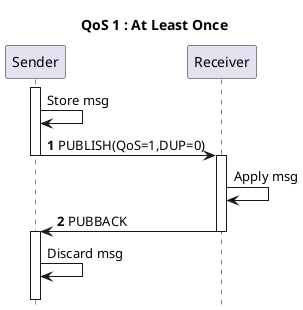 @startuml

hide footbox
!pragma teoz true

title QoS 1 : At Least Once

participant Sender as S
participant Receiver as R

activate S
S -> S : Store msg
S -> R : <b>1</b> PUBLISH(QoS=1,DUP=0)
deactivate S
activate R
R -> R : Apply msg
R -> S : <b>2</b> PUBBACK
deactivate R
activate S
S -> S : Discard msg
||10||
deactivate S


@enduml